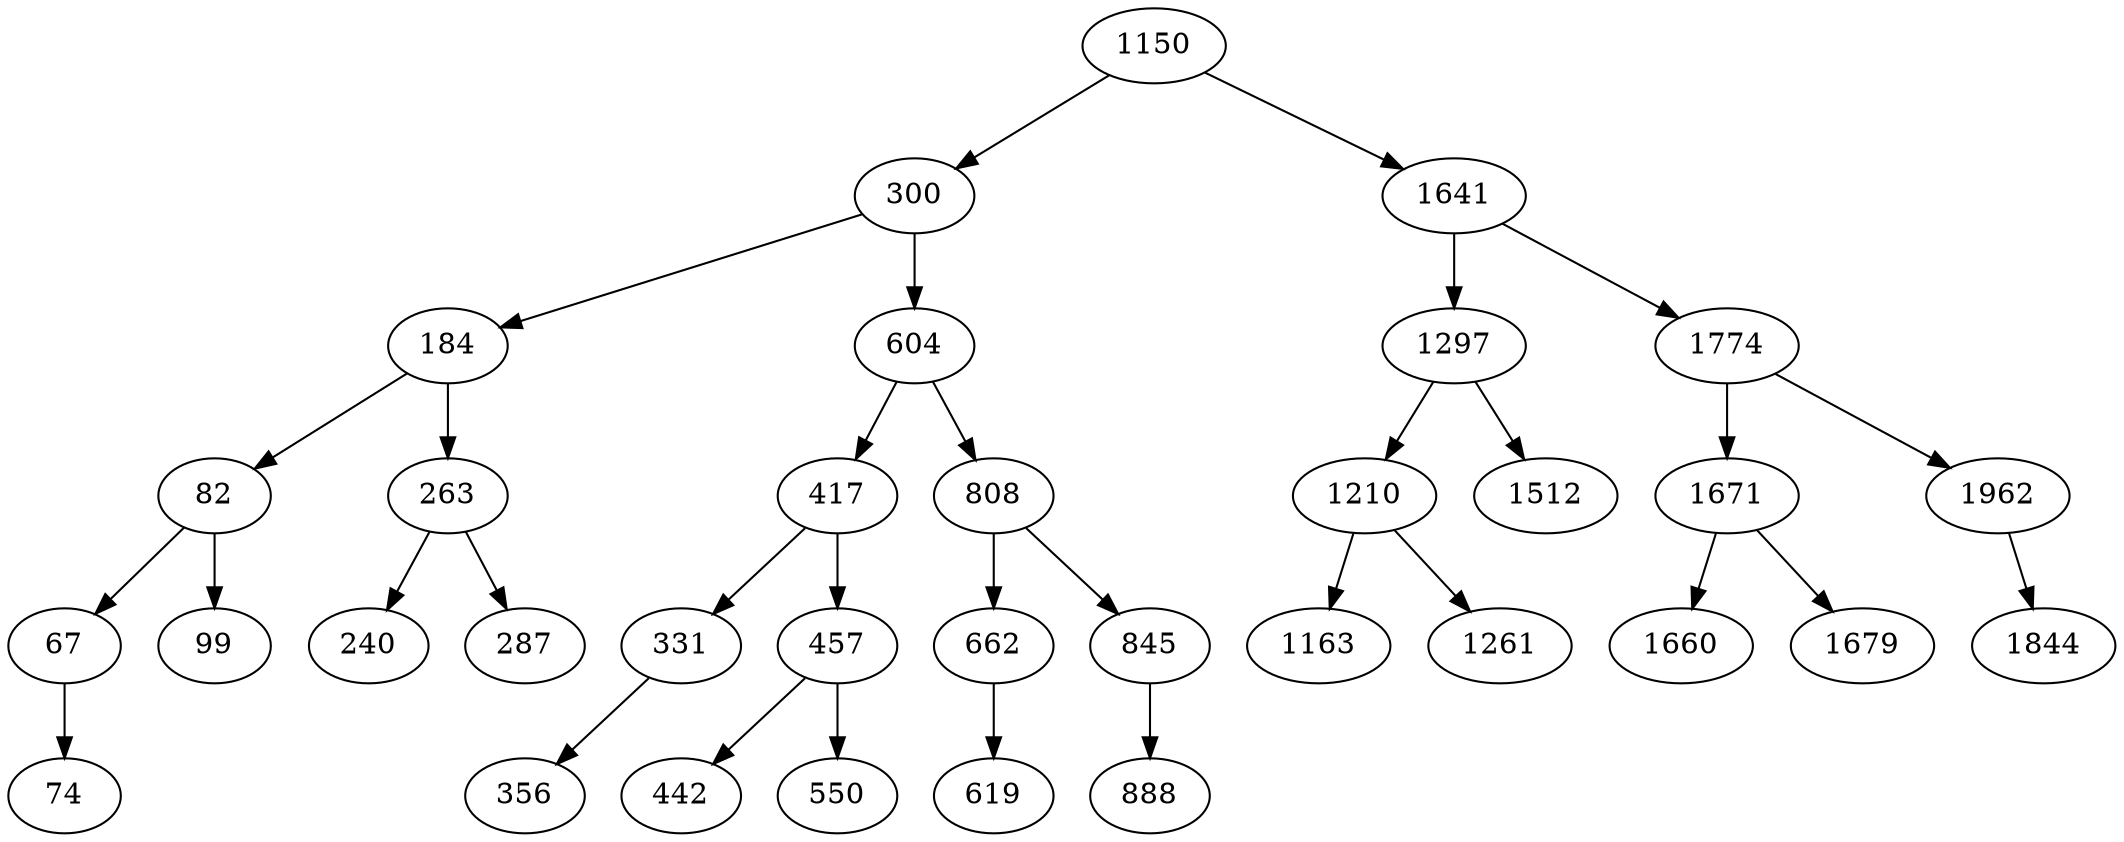 digraph AVLBaum
{
1150 -> 300;
1150 -> 1641;
300 -> 184;
300 -> 604;
184 -> 82;
184 -> 263;
82 -> 67;
82 -> 99;
67 -> 74;
263 -> 240;
263 -> 287;
604 -> 417;
604 -> 808;
417 -> 331;
417 -> 457;
331 -> 356;
457 -> 442;
457 -> 550;
808 -> 662;
808 -> 845;
662 -> 619;
845 -> 888;
1641 -> 1297;
1641 -> 1774;
1297 -> 1210;
1297 -> 1512;
1210 -> 1163;
1210 -> 1261;
1774 -> 1671;
1774 -> 1962;
1671 -> 1660;
1671 -> 1679;
1962 -> 1844;
}
